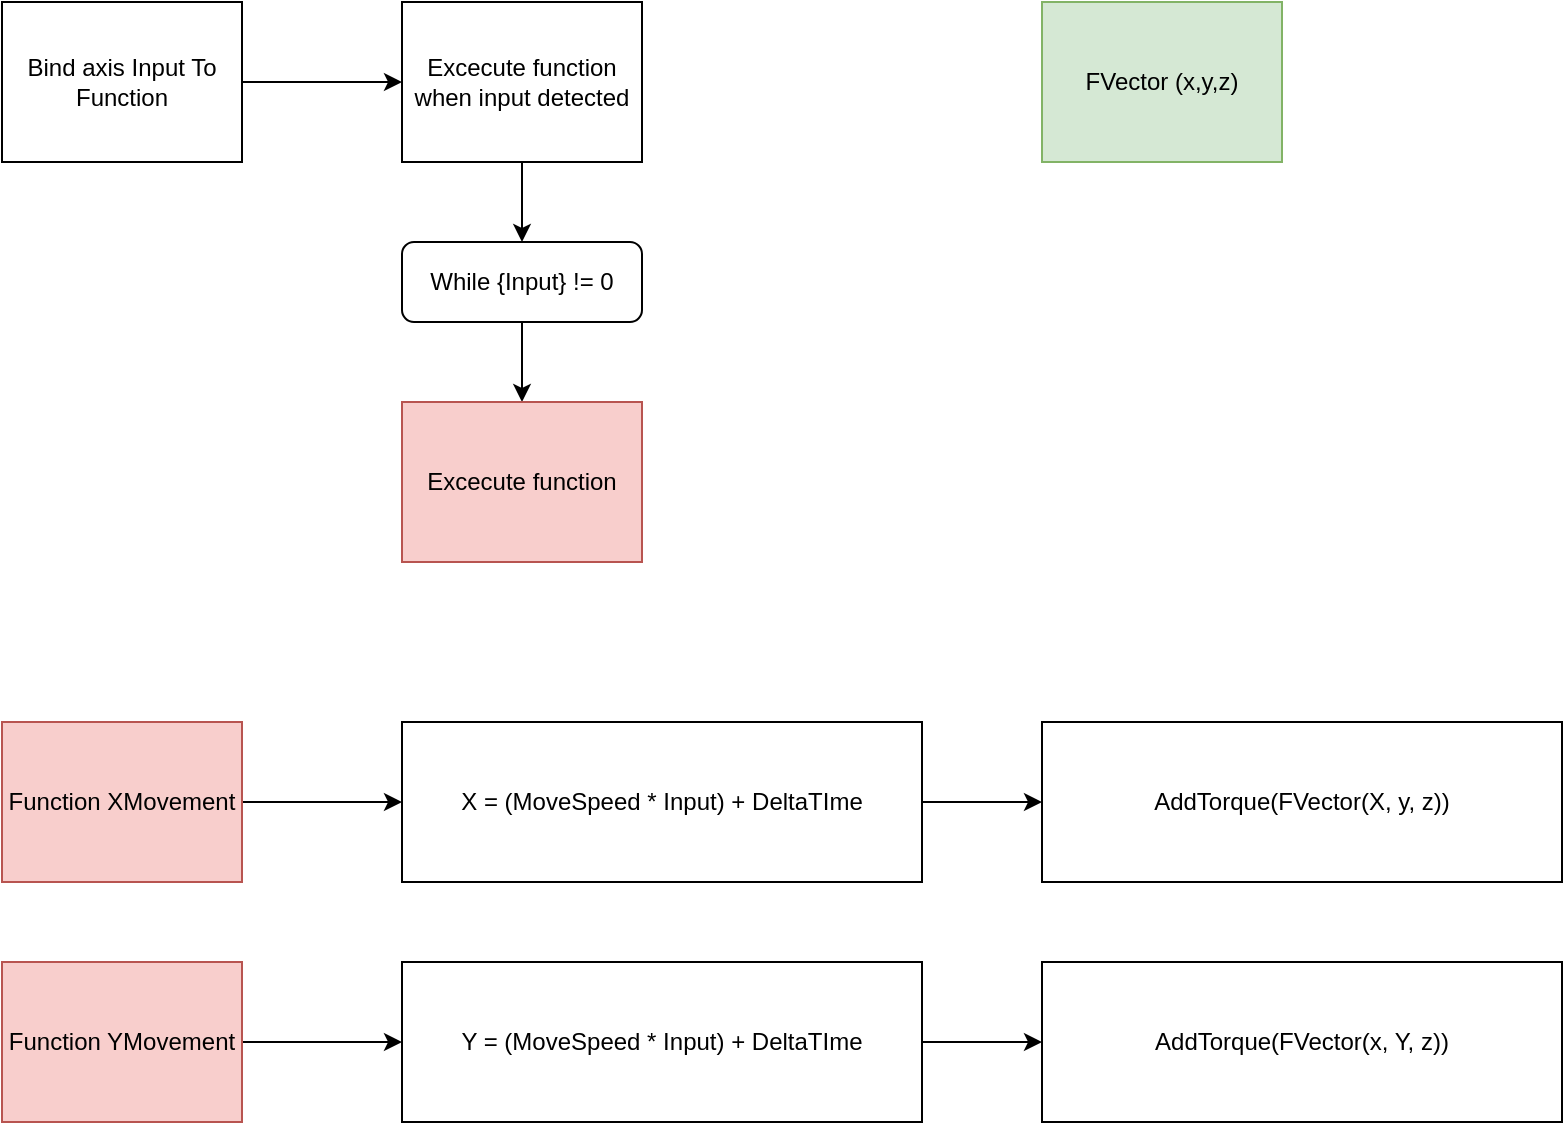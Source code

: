 <mxfile version="20.8.16" type="device"><diagram name="Page-1" id="qMnh3UERa4vujr6wmrio"><mxGraphModel dx="1418" dy="828" grid="1" gridSize="10" guides="1" tooltips="1" connect="1" arrows="1" fold="1" page="1" pageScale="1" pageWidth="827" pageHeight="1169" math="0" shadow="0"><root><mxCell id="0"/><mxCell id="1" parent="0"/><mxCell id="m5SpdPg45O4j-MUrxp3y-3" style="edgeStyle=orthogonalEdgeStyle;rounded=0;orthogonalLoop=1;jettySize=auto;html=1;entryX=0;entryY=0.5;entryDx=0;entryDy=0;" parent="1" source="m5SpdPg45O4j-MUrxp3y-1" target="m5SpdPg45O4j-MUrxp3y-2" edge="1"><mxGeometry relative="1" as="geometry"/></mxCell><mxCell id="m5SpdPg45O4j-MUrxp3y-1" value="Bind axis Input To Function" style="rounded=0;whiteSpace=wrap;html=1;" parent="1" vertex="1"><mxGeometry x="40" y="40" width="120" height="80" as="geometry"/></mxCell><mxCell id="m5SpdPg45O4j-MUrxp3y-7" style="edgeStyle=orthogonalEdgeStyle;rounded=0;orthogonalLoop=1;jettySize=auto;html=1;" parent="1" source="m5SpdPg45O4j-MUrxp3y-2" target="m5SpdPg45O4j-MUrxp3y-5" edge="1"><mxGeometry relative="1" as="geometry"/></mxCell><mxCell id="m5SpdPg45O4j-MUrxp3y-2" value="Excecute function when input detected" style="rounded=0;whiteSpace=wrap;html=1;" parent="1" vertex="1"><mxGeometry x="240" y="40" width="120" height="80" as="geometry"/></mxCell><mxCell id="m5SpdPg45O4j-MUrxp3y-8" style="edgeStyle=orthogonalEdgeStyle;rounded=0;orthogonalLoop=1;jettySize=auto;html=1;" parent="1" source="m5SpdPg45O4j-MUrxp3y-5" target="m5SpdPg45O4j-MUrxp3y-6" edge="1"><mxGeometry relative="1" as="geometry"/></mxCell><mxCell id="m5SpdPg45O4j-MUrxp3y-5" value="While {Input} != 0" style="rounded=1;whiteSpace=wrap;html=1;" parent="1" vertex="1"><mxGeometry x="240" y="160" width="120" height="40" as="geometry"/></mxCell><mxCell id="m5SpdPg45O4j-MUrxp3y-6" value="Excecute function" style="rounded=0;whiteSpace=wrap;html=1;fillColor=#f8cecc;strokeColor=#b85450;" parent="1" vertex="1"><mxGeometry x="240" y="240" width="120" height="80" as="geometry"/></mxCell><mxCell id="m5SpdPg45O4j-MUrxp3y-12" style="edgeStyle=orthogonalEdgeStyle;rounded=0;orthogonalLoop=1;jettySize=auto;html=1;" parent="1" source="m5SpdPg45O4j-MUrxp3y-9" target="m5SpdPg45O4j-MUrxp3y-10" edge="1"><mxGeometry relative="1" as="geometry"/></mxCell><mxCell id="m5SpdPg45O4j-MUrxp3y-9" value="Function XMovement" style="rounded=0;whiteSpace=wrap;html=1;fillColor=#f8cecc;strokeColor=#b85450;" parent="1" vertex="1"><mxGeometry x="40" y="400" width="120" height="80" as="geometry"/></mxCell><mxCell id="m5SpdPg45O4j-MUrxp3y-14" style="edgeStyle=orthogonalEdgeStyle;rounded=0;orthogonalLoop=1;jettySize=auto;html=1;" parent="1" source="m5SpdPg45O4j-MUrxp3y-10" target="m5SpdPg45O4j-MUrxp3y-13" edge="1"><mxGeometry relative="1" as="geometry"/></mxCell><mxCell id="m5SpdPg45O4j-MUrxp3y-10" value="X = (MoveSpeed * Input) + DeltaTIme" style="rounded=0;whiteSpace=wrap;html=1;" parent="1" vertex="1"><mxGeometry x="240" y="400" width="260" height="80" as="geometry"/></mxCell><mxCell id="m5SpdPg45O4j-MUrxp3y-11" value="FVector (x,y,z)" style="rounded=0;whiteSpace=wrap;html=1;fillColor=#d5e8d4;strokeColor=#82b366;" parent="1" vertex="1"><mxGeometry x="560" y="40" width="120" height="80" as="geometry"/></mxCell><mxCell id="m5SpdPg45O4j-MUrxp3y-13" value="AddTorque(FVector(X, y, z))" style="rounded=0;whiteSpace=wrap;html=1;" parent="1" vertex="1"><mxGeometry x="560" y="400" width="260" height="80" as="geometry"/></mxCell><mxCell id="m5SpdPg45O4j-MUrxp3y-15" style="edgeStyle=orthogonalEdgeStyle;rounded=0;orthogonalLoop=1;jettySize=auto;html=1;" parent="1" source="m5SpdPg45O4j-MUrxp3y-16" target="m5SpdPg45O4j-MUrxp3y-18" edge="1"><mxGeometry relative="1" as="geometry"/></mxCell><mxCell id="m5SpdPg45O4j-MUrxp3y-16" value="Function YMovement" style="rounded=0;whiteSpace=wrap;html=1;fillColor=#f8cecc;strokeColor=#b85450;" parent="1" vertex="1"><mxGeometry x="40" y="520" width="120" height="80" as="geometry"/></mxCell><mxCell id="m5SpdPg45O4j-MUrxp3y-17" style="edgeStyle=orthogonalEdgeStyle;rounded=0;orthogonalLoop=1;jettySize=auto;html=1;" parent="1" source="m5SpdPg45O4j-MUrxp3y-18" target="m5SpdPg45O4j-MUrxp3y-19" edge="1"><mxGeometry relative="1" as="geometry"/></mxCell><mxCell id="m5SpdPg45O4j-MUrxp3y-18" value="Y = (MoveSpeed * Input) + DeltaTIme" style="rounded=0;whiteSpace=wrap;html=1;" parent="1" vertex="1"><mxGeometry x="240" y="520" width="260" height="80" as="geometry"/></mxCell><mxCell id="m5SpdPg45O4j-MUrxp3y-19" value="AddTorque(FVector(x, Y, z))" style="rounded=0;whiteSpace=wrap;html=1;" parent="1" vertex="1"><mxGeometry x="560" y="520" width="260" height="80" as="geometry"/></mxCell></root></mxGraphModel></diagram></mxfile>